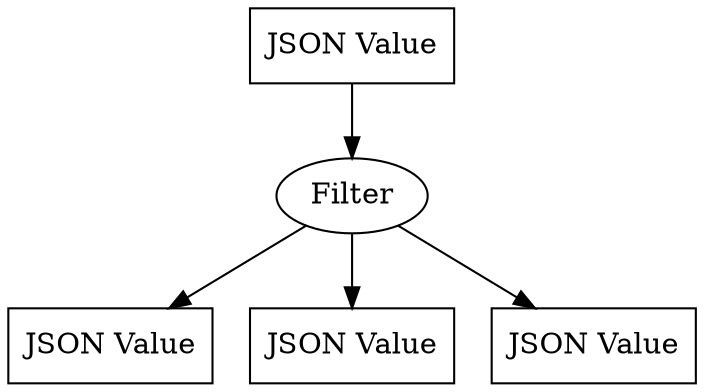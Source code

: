 digraph G {
    n1 [label = "JSON Value", shape = "rect"];
    n2 [label = "JSON Value", shape = "rect"];
    n3 [label = "JSON Value", shape = "rect"];
    n4 [label = "JSON Value", shape = "rect"];

    n1 -> Filter;
    Filter -> n2;
    Filter -> n3;
    Filter -> n4;
}
